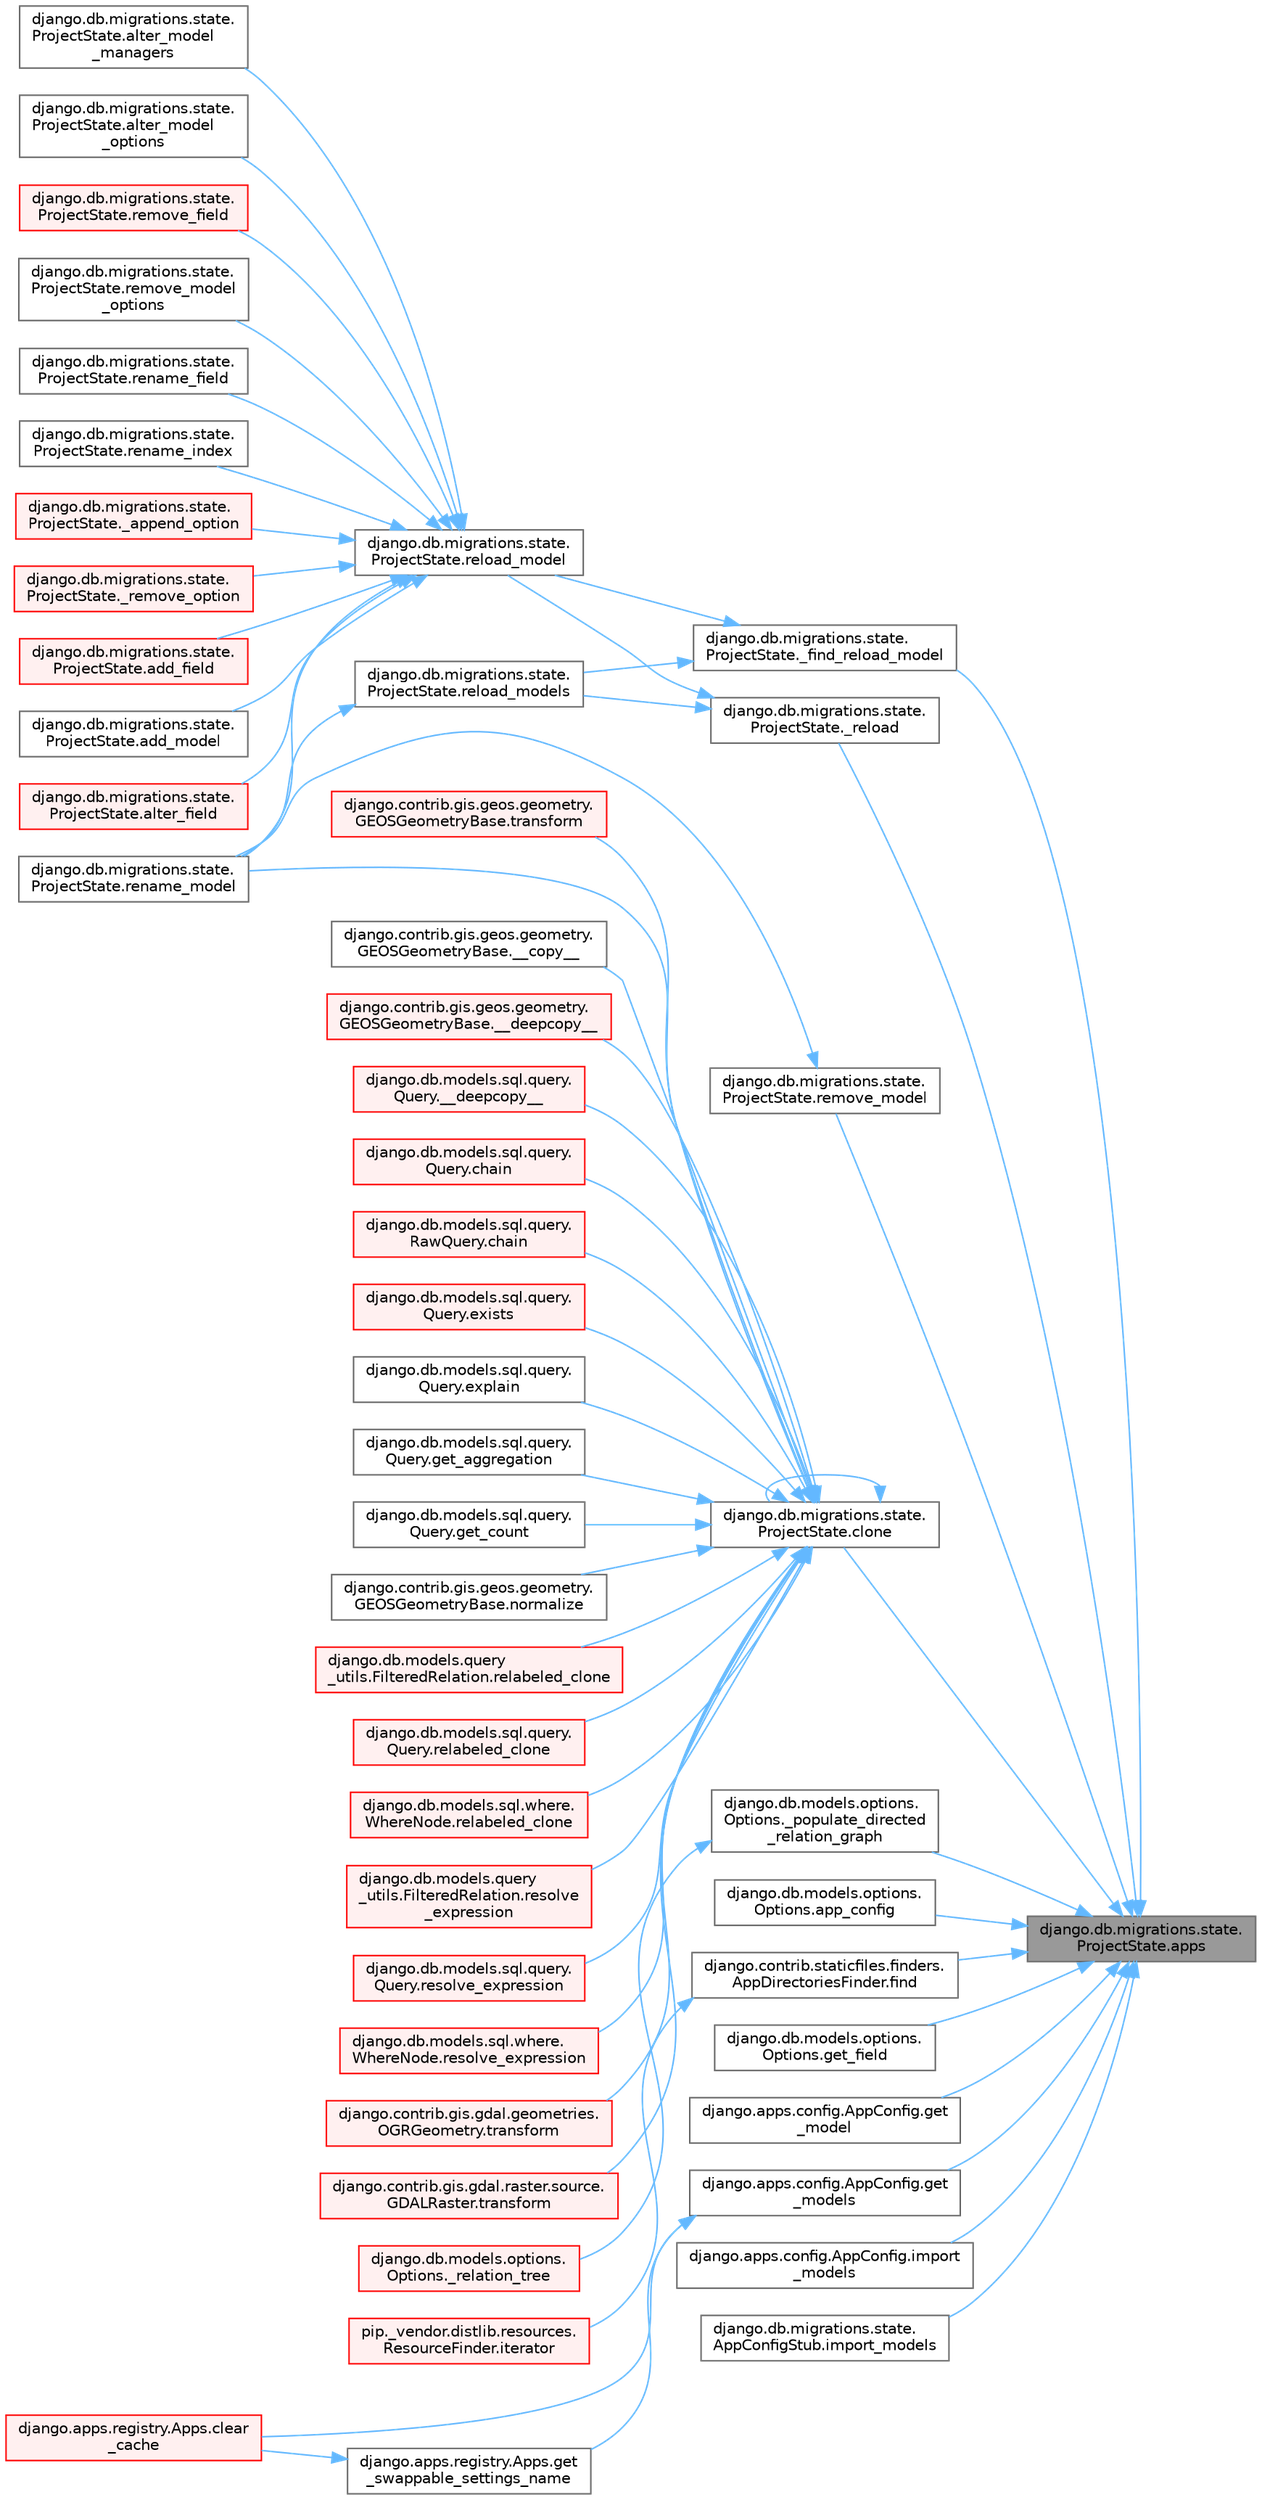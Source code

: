 digraph "django.db.migrations.state.ProjectState.apps"
{
 // LATEX_PDF_SIZE
  bgcolor="transparent";
  edge [fontname=Helvetica,fontsize=10,labelfontname=Helvetica,labelfontsize=10];
  node [fontname=Helvetica,fontsize=10,shape=box,height=0.2,width=0.4];
  rankdir="RL";
  Node1 [id="Node000001",label="django.db.migrations.state.\lProjectState.apps",height=0.2,width=0.4,color="gray40", fillcolor="grey60", style="filled", fontcolor="black",tooltip=" "];
  Node1 -> Node2 [id="edge1_Node000001_Node000002",dir="back",color="steelblue1",style="solid",tooltip=" "];
  Node2 [id="Node000002",label="django.db.migrations.state.\lProjectState._find_reload_model",height=0.2,width=0.4,color="grey40", fillcolor="white", style="filled",URL="$classdjango_1_1db_1_1migrations_1_1state_1_1_project_state.html#a782fc6ac596d2c06dac72d3db2033e09",tooltip=" "];
  Node2 -> Node3 [id="edge2_Node000002_Node000003",dir="back",color="steelblue1",style="solid",tooltip=" "];
  Node3 [id="Node000003",label="django.db.migrations.state.\lProjectState.reload_model",height=0.2,width=0.4,color="grey40", fillcolor="white", style="filled",URL="$classdjango_1_1db_1_1migrations_1_1state_1_1_project_state.html#a63b9c4c74e5f04f26eb04b2b86d7551f",tooltip=" "];
  Node3 -> Node4 [id="edge3_Node000003_Node000004",dir="back",color="steelblue1",style="solid",tooltip=" "];
  Node4 [id="Node000004",label="django.db.migrations.state.\lProjectState._append_option",height=0.2,width=0.4,color="red", fillcolor="#FFF0F0", style="filled",URL="$classdjango_1_1db_1_1migrations_1_1state_1_1_project_state.html#ab160c43340b7b1a450dbac432401caa7",tooltip=" "];
  Node3 -> Node8 [id="edge4_Node000003_Node000008",dir="back",color="steelblue1",style="solid",tooltip=" "];
  Node8 [id="Node000008",label="django.db.migrations.state.\lProjectState._remove_option",height=0.2,width=0.4,color="red", fillcolor="#FFF0F0", style="filled",URL="$classdjango_1_1db_1_1migrations_1_1state_1_1_project_state.html#a775e9bbdc240c1355118c3a69f78aaaf",tooltip=" "];
  Node3 -> Node11 [id="edge5_Node000003_Node000011",dir="back",color="steelblue1",style="solid",tooltip=" "];
  Node11 [id="Node000011",label="django.db.migrations.state.\lProjectState.add_field",height=0.2,width=0.4,color="red", fillcolor="#FFF0F0", style="filled",URL="$classdjango_1_1db_1_1migrations_1_1state_1_1_project_state.html#a05867e83b921067934002ceac52dcbe4",tooltip=" "];
  Node3 -> Node16 [id="edge6_Node000003_Node000016",dir="back",color="steelblue1",style="solid",tooltip=" "];
  Node16 [id="Node000016",label="django.db.migrations.state.\lProjectState.add_model",height=0.2,width=0.4,color="grey40", fillcolor="white", style="filled",URL="$classdjango_1_1db_1_1migrations_1_1state_1_1_project_state.html#a2e8c5be145cf53006522f33c9086bfe3",tooltip=" "];
  Node3 -> Node17 [id="edge7_Node000003_Node000017",dir="back",color="steelblue1",style="solid",tooltip=" "];
  Node17 [id="Node000017",label="django.db.migrations.state.\lProjectState.alter_field",height=0.2,width=0.4,color="red", fillcolor="#FFF0F0", style="filled",URL="$classdjango_1_1db_1_1migrations_1_1state_1_1_project_state.html#a93a8146435cbda7708078fe2afca98b3",tooltip=" "];
  Node3 -> Node18 [id="edge8_Node000003_Node000018",dir="back",color="steelblue1",style="solid",tooltip=" "];
  Node18 [id="Node000018",label="django.db.migrations.state.\lProjectState.alter_model\l_managers",height=0.2,width=0.4,color="grey40", fillcolor="white", style="filled",URL="$classdjango_1_1db_1_1migrations_1_1state_1_1_project_state.html#a855ef2f950fdad652a4c6215d5b078c3",tooltip=" "];
  Node3 -> Node19 [id="edge9_Node000003_Node000019",dir="back",color="steelblue1",style="solid",tooltip=" "];
  Node19 [id="Node000019",label="django.db.migrations.state.\lProjectState.alter_model\l_options",height=0.2,width=0.4,color="grey40", fillcolor="white", style="filled",URL="$classdjango_1_1db_1_1migrations_1_1state_1_1_project_state.html#ac7bca356984e2880bf15c74a93fbcc3e",tooltip=" "];
  Node3 -> Node20 [id="edge10_Node000003_Node000020",dir="back",color="steelblue1",style="solid",tooltip=" "];
  Node20 [id="Node000020",label="django.db.migrations.state.\lProjectState.remove_field",height=0.2,width=0.4,color="red", fillcolor="#FFF0F0", style="filled",URL="$classdjango_1_1db_1_1migrations_1_1state_1_1_project_state.html#af3db44ceff72f96fa1dfeb408af5700e",tooltip=" "];
  Node3 -> Node21 [id="edge11_Node000003_Node000021",dir="back",color="steelblue1",style="solid",tooltip=" "];
  Node21 [id="Node000021",label="django.db.migrations.state.\lProjectState.remove_model\l_options",height=0.2,width=0.4,color="grey40", fillcolor="white", style="filled",URL="$classdjango_1_1db_1_1migrations_1_1state_1_1_project_state.html#ac763572c9409ff32918ff4cfbee4118e",tooltip=" "];
  Node3 -> Node22 [id="edge12_Node000003_Node000022",dir="back",color="steelblue1",style="solid",tooltip=" "];
  Node22 [id="Node000022",label="django.db.migrations.state.\lProjectState.rename_field",height=0.2,width=0.4,color="grey40", fillcolor="white", style="filled",URL="$classdjango_1_1db_1_1migrations_1_1state_1_1_project_state.html#a7c3257f6f256429ef201e56e0251923d",tooltip=" "];
  Node3 -> Node23 [id="edge13_Node000003_Node000023",dir="back",color="steelblue1",style="solid",tooltip=" "];
  Node23 [id="Node000023",label="django.db.migrations.state.\lProjectState.rename_index",height=0.2,width=0.4,color="grey40", fillcolor="white", style="filled",URL="$classdjango_1_1db_1_1migrations_1_1state_1_1_project_state.html#a85e3f5e898b29ae9d4b83154d097ab10",tooltip=" "];
  Node3 -> Node24 [id="edge14_Node000003_Node000024",dir="back",color="steelblue1",style="solid",tooltip=" "];
  Node24 [id="Node000024",label="django.db.migrations.state.\lProjectState.rename_model",height=0.2,width=0.4,color="grey40", fillcolor="white", style="filled",URL="$classdjango_1_1db_1_1migrations_1_1state_1_1_project_state.html#a0bf710eecfdd37944cbedf11d128bcec",tooltip=" "];
  Node2 -> Node25 [id="edge15_Node000002_Node000025",dir="back",color="steelblue1",style="solid",tooltip=" "];
  Node25 [id="Node000025",label="django.db.migrations.state.\lProjectState.reload_models",height=0.2,width=0.4,color="grey40", fillcolor="white", style="filled",URL="$classdjango_1_1db_1_1migrations_1_1state_1_1_project_state.html#a71849b3a38a4576b36f0fad3e35e7934",tooltip=" "];
  Node25 -> Node24 [id="edge16_Node000025_Node000024",dir="back",color="steelblue1",style="solid",tooltip=" "];
  Node1 -> Node26 [id="edge17_Node000001_Node000026",dir="back",color="steelblue1",style="solid",tooltip=" "];
  Node26 [id="Node000026",label="django.db.models.options.\lOptions._populate_directed\l_relation_graph",height=0.2,width=0.4,color="grey40", fillcolor="white", style="filled",URL="$classdjango_1_1db_1_1models_1_1options_1_1_options.html#aa5baf4782daedc5b55c3b91d7d145bae",tooltip=" "];
  Node26 -> Node27 [id="edge18_Node000026_Node000027",dir="back",color="steelblue1",style="solid",tooltip=" "];
  Node27 [id="Node000027",label="django.db.models.options.\lOptions._relation_tree",height=0.2,width=0.4,color="red", fillcolor="#FFF0F0", style="filled",URL="$classdjango_1_1db_1_1models_1_1options_1_1_options.html#a80c7d50b36ae27b75bab08c22aeafb8c",tooltip=" "];
  Node1 -> Node3231 [id="edge19_Node000001_Node003231",dir="back",color="steelblue1",style="solid",tooltip=" "];
  Node3231 [id="Node003231",label="django.db.migrations.state.\lProjectState._reload",height=0.2,width=0.4,color="grey40", fillcolor="white", style="filled",URL="$classdjango_1_1db_1_1migrations_1_1state_1_1_project_state.html#a6403441ce110fc10fa771937772152f0",tooltip=" "];
  Node3231 -> Node3 [id="edge20_Node003231_Node000003",dir="back",color="steelblue1",style="solid",tooltip=" "];
  Node3231 -> Node25 [id="edge21_Node003231_Node000025",dir="back",color="steelblue1",style="solid",tooltip=" "];
  Node1 -> Node3232 [id="edge22_Node000001_Node003232",dir="back",color="steelblue1",style="solid",tooltip=" "];
  Node3232 [id="Node003232",label="django.db.models.options.\lOptions.app_config",height=0.2,width=0.4,color="grey40", fillcolor="white", style="filled",URL="$classdjango_1_1db_1_1models_1_1options_1_1_options.html#ab49903ab4a5eb8854436ceb55eeb916a",tooltip=" "];
  Node1 -> Node3233 [id="edge23_Node000001_Node003233",dir="back",color="steelblue1",style="solid",tooltip=" "];
  Node3233 [id="Node003233",label="django.db.migrations.state.\lProjectState.clone",height=0.2,width=0.4,color="grey40", fillcolor="white", style="filled",URL="$classdjango_1_1db_1_1migrations_1_1state_1_1_project_state.html#af592cc39af6a6f7c283e60f9be556f0f",tooltip=" "];
  Node3233 -> Node327 [id="edge24_Node003233_Node000327",dir="back",color="steelblue1",style="solid",tooltip=" "];
  Node327 [id="Node000327",label="django.contrib.gis.geos.geometry.\lGEOSGeometryBase.__copy__",height=0.2,width=0.4,color="grey40", fillcolor="white", style="filled",URL="$classdjango_1_1contrib_1_1gis_1_1geos_1_1geometry_1_1_g_e_o_s_geometry_base.html#ae0f85dbfd6e6e2dab4aa9dd295340b87",tooltip=" "];
  Node3233 -> Node328 [id="edge25_Node003233_Node000328",dir="back",color="steelblue1",style="solid",tooltip=" "];
  Node328 [id="Node000328",label="django.contrib.gis.geos.geometry.\lGEOSGeometryBase.__deepcopy__",height=0.2,width=0.4,color="red", fillcolor="#FFF0F0", style="filled",URL="$classdjango_1_1contrib_1_1gis_1_1geos_1_1geometry_1_1_g_e_o_s_geometry_base.html#ac6f16be987e8c98b9ecb52ccb388c18c",tooltip=" "];
  Node3233 -> Node329 [id="edge26_Node003233_Node000329",dir="back",color="steelblue1",style="solid",tooltip=" "];
  Node329 [id="Node000329",label="django.db.models.sql.query.\lQuery.__deepcopy__",height=0.2,width=0.4,color="red", fillcolor="#FFF0F0", style="filled",URL="$classdjango_1_1db_1_1models_1_1sql_1_1query_1_1_query.html#a03b0d1ca81a588c179694300577a5dde",tooltip=" "];
  Node3233 -> Node330 [id="edge27_Node003233_Node000330",dir="back",color="steelblue1",style="solid",tooltip=" "];
  Node330 [id="Node000330",label="django.db.models.sql.query.\lQuery.chain",height=0.2,width=0.4,color="red", fillcolor="#FFF0F0", style="filled",URL="$classdjango_1_1db_1_1models_1_1sql_1_1query_1_1_query.html#aa3fe5320676d05bc24bd69dcfc785a8f",tooltip=" "];
  Node3233 -> Node336 [id="edge28_Node003233_Node000336",dir="back",color="steelblue1",style="solid",tooltip=" "];
  Node336 [id="Node000336",label="django.db.models.sql.query.\lRawQuery.chain",height=0.2,width=0.4,color="red", fillcolor="#FFF0F0", style="filled",URL="$classdjango_1_1db_1_1models_1_1sql_1_1query_1_1_raw_query.html#a7fe9f8502e3420c0378f6edce01aa68b",tooltip=" "];
  Node3233 -> Node3233 [id="edge29_Node003233_Node003233",dir="back",color="steelblue1",style="solid",tooltip=" "];
  Node3233 -> Node337 [id="edge30_Node003233_Node000337",dir="back",color="steelblue1",style="solid",tooltip=" "];
  Node337 [id="Node000337",label="django.db.models.sql.query.\lQuery.exists",height=0.2,width=0.4,color="red", fillcolor="#FFF0F0", style="filled",URL="$classdjango_1_1db_1_1models_1_1sql_1_1query_1_1_query.html#ae5c8bc324c4badfdcba3d115464be353",tooltip=" "];
  Node3233 -> Node487 [id="edge31_Node003233_Node000487",dir="back",color="steelblue1",style="solid",tooltip=" "];
  Node487 [id="Node000487",label="django.db.models.sql.query.\lQuery.explain",height=0.2,width=0.4,color="grey40", fillcolor="white", style="filled",URL="$classdjango_1_1db_1_1models_1_1sql_1_1query_1_1_query.html#a2017a64b53a6a8b184261899b21895e4",tooltip=" "];
  Node3233 -> Node488 [id="edge32_Node003233_Node000488",dir="back",color="steelblue1",style="solid",tooltip=" "];
  Node488 [id="Node000488",label="django.db.models.sql.query.\lQuery.get_aggregation",height=0.2,width=0.4,color="grey40", fillcolor="white", style="filled",URL="$classdjango_1_1db_1_1models_1_1sql_1_1query_1_1_query.html#a838bcc369ee808b360b6ab68323868e0",tooltip=" "];
  Node3233 -> Node489 [id="edge33_Node003233_Node000489",dir="back",color="steelblue1",style="solid",tooltip=" "];
  Node489 [id="Node000489",label="django.db.models.sql.query.\lQuery.get_count",height=0.2,width=0.4,color="grey40", fillcolor="white", style="filled",URL="$classdjango_1_1db_1_1models_1_1sql_1_1query_1_1_query.html#a4e6c10ea949b3a1c70851e0002656a09",tooltip=" "];
  Node3233 -> Node490 [id="edge34_Node003233_Node000490",dir="back",color="steelblue1",style="solid",tooltip=" "];
  Node490 [id="Node000490",label="django.contrib.gis.geos.geometry.\lGEOSGeometryBase.normalize",height=0.2,width=0.4,color="grey40", fillcolor="white", style="filled",URL="$classdjango_1_1contrib_1_1gis_1_1geos_1_1geometry_1_1_g_e_o_s_geometry_base.html#a8aced8b6d5ffee28e6220e108d7fec9b",tooltip=" "];
  Node3233 -> Node491 [id="edge35_Node003233_Node000491",dir="back",color="steelblue1",style="solid",tooltip=" "];
  Node491 [id="Node000491",label="django.db.models.query\l_utils.FilteredRelation.relabeled_clone",height=0.2,width=0.4,color="red", fillcolor="#FFF0F0", style="filled",URL="$classdjango_1_1db_1_1models_1_1query__utils_1_1_filtered_relation.html#a54721cf88cda04227bc9137fac94d470",tooltip=" "];
  Node3233 -> Node494 [id="edge36_Node003233_Node000494",dir="back",color="steelblue1",style="solid",tooltip=" "];
  Node494 [id="Node000494",label="django.db.models.sql.query.\lQuery.relabeled_clone",height=0.2,width=0.4,color="red", fillcolor="#FFF0F0", style="filled",URL="$classdjango_1_1db_1_1models_1_1sql_1_1query_1_1_query.html#af280d6a64a9e44dd71caa13a91ccf716",tooltip=" "];
  Node3233 -> Node497 [id="edge37_Node003233_Node000497",dir="back",color="steelblue1",style="solid",tooltip=" "];
  Node497 [id="Node000497",label="django.db.models.sql.where.\lWhereNode.relabeled_clone",height=0.2,width=0.4,color="red", fillcolor="#FFF0F0", style="filled",URL="$classdjango_1_1db_1_1models_1_1sql_1_1where_1_1_where_node.html#acb4f80fab7f4124b0f0e418442cec200",tooltip=" "];
  Node3233 -> Node24 [id="edge38_Node003233_Node000024",dir="back",color="steelblue1",style="solid",tooltip=" "];
  Node3233 -> Node498 [id="edge39_Node003233_Node000498",dir="back",color="steelblue1",style="solid",tooltip=" "];
  Node498 [id="Node000498",label="django.db.models.query\l_utils.FilteredRelation.resolve\l_expression",height=0.2,width=0.4,color="red", fillcolor="#FFF0F0", style="filled",URL="$classdjango_1_1db_1_1models_1_1query__utils_1_1_filtered_relation.html#a3f24fb1b73679c55925f8e4dcd511536",tooltip=" "];
  Node3233 -> Node725 [id="edge40_Node003233_Node000725",dir="back",color="steelblue1",style="solid",tooltip=" "];
  Node725 [id="Node000725",label="django.db.models.sql.query.\lQuery.resolve_expression",height=0.2,width=0.4,color="red", fillcolor="#FFF0F0", style="filled",URL="$classdjango_1_1db_1_1models_1_1sql_1_1query_1_1_query.html#a9f7253d9010a6f0082182c39b0255e52",tooltip=" "];
  Node3233 -> Node726 [id="edge41_Node003233_Node000726",dir="back",color="steelblue1",style="solid",tooltip=" "];
  Node726 [id="Node000726",label="django.db.models.sql.where.\lWhereNode.resolve_expression",height=0.2,width=0.4,color="red", fillcolor="#FFF0F0", style="filled",URL="$classdjango_1_1db_1_1models_1_1sql_1_1where_1_1_where_node.html#a6c40a769daf4cf5e7eac05f3943d42e9",tooltip=" "];
  Node3233 -> Node727 [id="edge42_Node003233_Node000727",dir="back",color="steelblue1",style="solid",tooltip=" "];
  Node727 [id="Node000727",label="django.contrib.gis.gdal.geometries.\lOGRGeometry.transform",height=0.2,width=0.4,color="red", fillcolor="#FFF0F0", style="filled",URL="$classdjango_1_1contrib_1_1gis_1_1gdal_1_1geometries_1_1_o_g_r_geometry.html#ab67a02e9a12ddd1da2a9bbe77efe3f93",tooltip=" "];
  Node3233 -> Node732 [id="edge43_Node003233_Node000732",dir="back",color="steelblue1",style="solid",tooltip=" "];
  Node732 [id="Node000732",label="django.contrib.gis.gdal.raster.source.\lGDALRaster.transform",height=0.2,width=0.4,color="red", fillcolor="#FFF0F0", style="filled",URL="$classdjango_1_1contrib_1_1gis_1_1gdal_1_1raster_1_1source_1_1_g_d_a_l_raster.html#ac5283a9f9f3834181470dffd8dcddbd0",tooltip=" "];
  Node3233 -> Node733 [id="edge44_Node003233_Node000733",dir="back",color="steelblue1",style="solid",tooltip=" "];
  Node733 [id="Node000733",label="django.contrib.gis.geos.geometry.\lGEOSGeometryBase.transform",height=0.2,width=0.4,color="red", fillcolor="#FFF0F0", style="filled",URL="$classdjango_1_1contrib_1_1gis_1_1geos_1_1geometry_1_1_g_e_o_s_geometry_base.html#aeaa8ab6c866c4423240e0e096ffa8975",tooltip=" "];
  Node1 -> Node3234 [id="edge45_Node000001_Node003234",dir="back",color="steelblue1",style="solid",tooltip=" "];
  Node3234 [id="Node003234",label="django.contrib.staticfiles.finders.\lAppDirectoriesFinder.find",height=0.2,width=0.4,color="grey40", fillcolor="white", style="filled",URL="$classdjango_1_1contrib_1_1staticfiles_1_1finders_1_1_app_directories_finder.html#a9a02098acc0c8a797122b2af921f86f8",tooltip=" "];
  Node3234 -> Node1067 [id="edge46_Node003234_Node001067",dir="back",color="steelblue1",style="solid",tooltip=" "];
  Node1067 [id="Node001067",label="pip._vendor.distlib.resources.\lResourceFinder.iterator",height=0.2,width=0.4,color="red", fillcolor="#FFF0F0", style="filled",URL="$classpip_1_1__vendor_1_1distlib_1_1resources_1_1_resource_finder.html#a8b1c5c3b74dff6bf94c1661010e4bb9e",tooltip=" "];
  Node1 -> Node30 [id="edge47_Node000001_Node000030",dir="back",color="steelblue1",style="solid",tooltip=" "];
  Node30 [id="Node000030",label="django.db.models.options.\lOptions.get_field",height=0.2,width=0.4,color="grey40", fillcolor="white", style="filled",URL="$classdjango_1_1db_1_1models_1_1options_1_1_options.html#a7b29daacac0075236f1988dfe176b24d",tooltip=" "];
  Node1 -> Node3235 [id="edge48_Node000001_Node003235",dir="back",color="steelblue1",style="solid",tooltip=" "];
  Node3235 [id="Node003235",label="django.apps.config.AppConfig.get\l_model",height=0.2,width=0.4,color="grey40", fillcolor="white", style="filled",URL="$classdjango_1_1apps_1_1config_1_1_app_config.html#a46f010efbdd492ef63948a40eddb04f0",tooltip=" "];
  Node1 -> Node3236 [id="edge49_Node000001_Node003236",dir="back",color="steelblue1",style="solid",tooltip=" "];
  Node3236 [id="Node003236",label="django.apps.config.AppConfig.get\l_models",height=0.2,width=0.4,color="grey40", fillcolor="white", style="filled",URL="$classdjango_1_1apps_1_1config_1_1_app_config.html#a188c27f9eea1735cd48bf560897a37ca",tooltip=" "];
  Node3236 -> Node2393 [id="edge50_Node003236_Node002393",dir="back",color="steelblue1",style="solid",tooltip=" "];
  Node2393 [id="Node002393",label="django.apps.registry.Apps.clear\l_cache",height=0.2,width=0.4,color="red", fillcolor="#FFF0F0", style="filled",URL="$classdjango_1_1apps_1_1registry_1_1_apps.html#ae0ec3a2f0a5af7cbfbc23e509031539a",tooltip=" "];
  Node3236 -> Node3237 [id="edge51_Node003236_Node003237",dir="back",color="steelblue1",style="solid",tooltip=" "];
  Node3237 [id="Node003237",label="django.apps.registry.Apps.get\l_swappable_settings_name",height=0.2,width=0.4,color="grey40", fillcolor="white", style="filled",URL="$classdjango_1_1apps_1_1registry_1_1_apps.html#a5ba856dd6eb78e9b95b8e05fc9249237",tooltip=" "];
  Node3237 -> Node2393 [id="edge52_Node003237_Node002393",dir="back",color="steelblue1",style="solid",tooltip=" "];
  Node1 -> Node1888 [id="edge53_Node000001_Node001888",dir="back",color="steelblue1",style="solid",tooltip=" "];
  Node1888 [id="Node001888",label="django.apps.config.AppConfig.import\l_models",height=0.2,width=0.4,color="grey40", fillcolor="white", style="filled",URL="$classdjango_1_1apps_1_1config_1_1_app_config.html#a03e1fc4a98c379e78cf004b7a9816015",tooltip=" "];
  Node1 -> Node3238 [id="edge54_Node000001_Node003238",dir="back",color="steelblue1",style="solid",tooltip=" "];
  Node3238 [id="Node003238",label="django.db.migrations.state.\lAppConfigStub.import_models",height=0.2,width=0.4,color="grey40", fillcolor="white", style="filled",URL="$classdjango_1_1db_1_1migrations_1_1state_1_1_app_config_stub.html#ae9cc956d1cc06a18f385ff9bd0141935",tooltip=" "];
  Node1 -> Node3239 [id="edge55_Node000001_Node003239",dir="back",color="steelblue1",style="solid",tooltip=" "];
  Node3239 [id="Node003239",label="django.db.migrations.state.\lProjectState.remove_model",height=0.2,width=0.4,color="grey40", fillcolor="white", style="filled",URL="$classdjango_1_1db_1_1migrations_1_1state_1_1_project_state.html#aa7a88cb7ebdea6d03e8a475297e73313",tooltip=" "];
  Node3239 -> Node24 [id="edge56_Node003239_Node000024",dir="back",color="steelblue1",style="solid",tooltip=" "];
}
